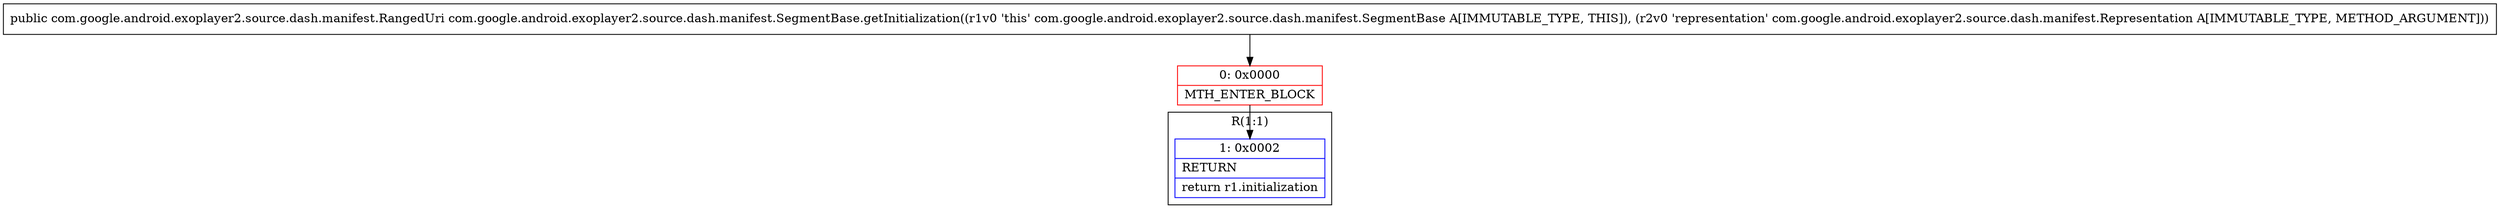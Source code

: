 digraph "CFG forcom.google.android.exoplayer2.source.dash.manifest.SegmentBase.getInitialization(Lcom\/google\/android\/exoplayer2\/source\/dash\/manifest\/Representation;)Lcom\/google\/android\/exoplayer2\/source\/dash\/manifest\/RangedUri;" {
subgraph cluster_Region_2077074235 {
label = "R(1:1)";
node [shape=record,color=blue];
Node_1 [shape=record,label="{1\:\ 0x0002|RETURN\l|return r1.initialization\l}"];
}
Node_0 [shape=record,color=red,label="{0\:\ 0x0000|MTH_ENTER_BLOCK\l}"];
MethodNode[shape=record,label="{public com.google.android.exoplayer2.source.dash.manifest.RangedUri com.google.android.exoplayer2.source.dash.manifest.SegmentBase.getInitialization((r1v0 'this' com.google.android.exoplayer2.source.dash.manifest.SegmentBase A[IMMUTABLE_TYPE, THIS]), (r2v0 'representation' com.google.android.exoplayer2.source.dash.manifest.Representation A[IMMUTABLE_TYPE, METHOD_ARGUMENT])) }"];
MethodNode -> Node_0;
Node_0 -> Node_1;
}

